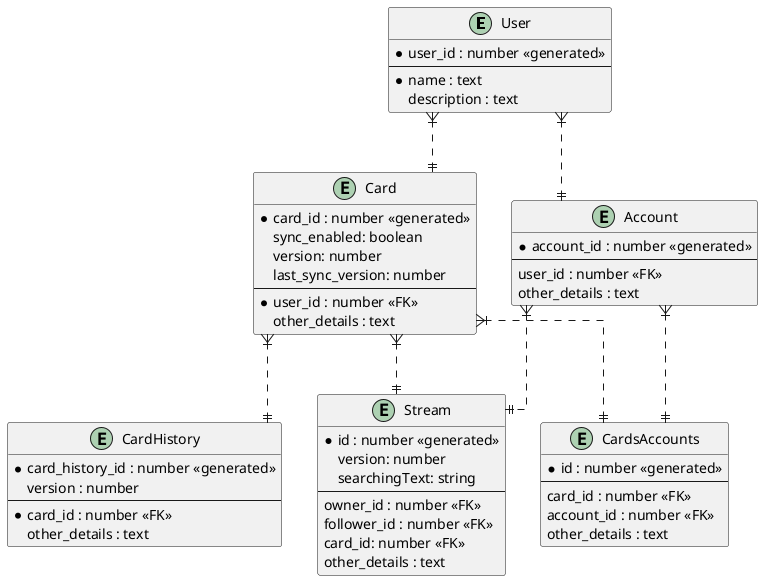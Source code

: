 @startuml diagram

' hide the spot
' hide circle

' avoid problems with angled crows feet
skinparam linetype ortho

entity "User" as e01 {
  *user_id : number <<generated>>
  --
  *name : text
  description : text
}

entity "Card" as e02 {
  *card_id : number <<generated>>
  sync_enabled: boolean
  version: number
  last_sync_version: number
  --
  *user_id : number <<FK>>
  other_details : text
}

entity "CardHistory" as e05 {
  *card_history_id : number <<generated>>
  version : number
  --
  *card_id : number <<FK>>
  other_details : text
}

entity "CardsAccounts" as e04 {
  *id : number <<generated>>
  --
  card_id : number <<FK>>
  account_id : number <<FK>>
  other_details : text
}


entity "Account" as e03 {
  *account_id : number <<generated>>
  --
  user_id : number <<FK>>
  other_details : text
}

entity "Stream" as e06 {
  *id : number <<generated>>
  version: number
  searchingText: string
  --
  owner_id : number <<FK>>
  follower_id : number <<FK>>
  card_id: number <<FK>>
  other_details : text
}


e01 }|..|| e02
e01 }|..|| e03

e02 }|..|| e05

e02 }|..|| e04
e03 }|..|| e04

e02 }|..|| e06
e03 }|..|| e06


@enduml

